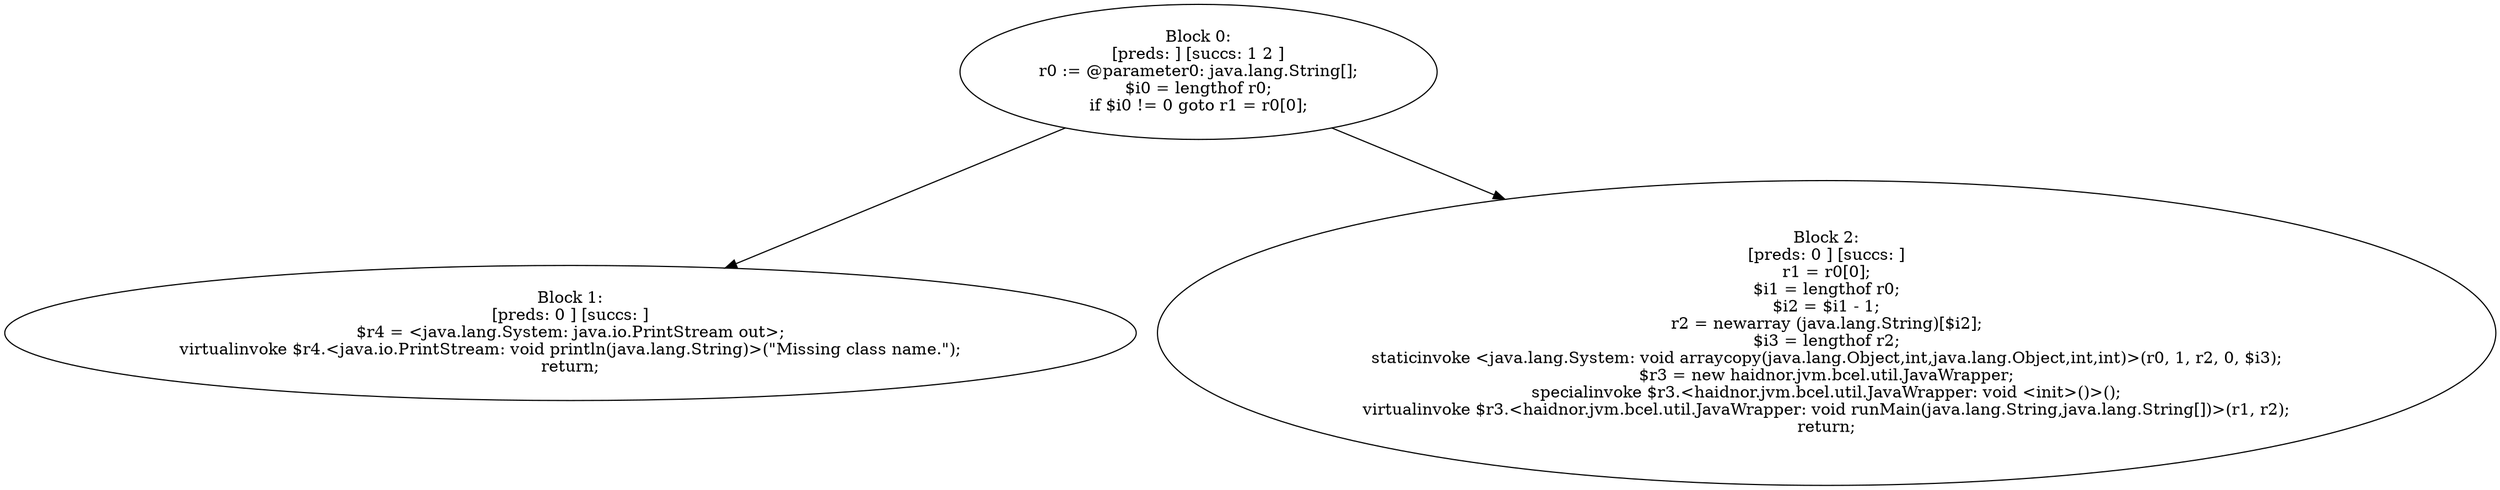 digraph "unitGraph" {
    "Block 0:
[preds: ] [succs: 1 2 ]
r0 := @parameter0: java.lang.String[];
$i0 = lengthof r0;
if $i0 != 0 goto r1 = r0[0];
"
    "Block 1:
[preds: 0 ] [succs: ]
$r4 = <java.lang.System: java.io.PrintStream out>;
virtualinvoke $r4.<java.io.PrintStream: void println(java.lang.String)>(\"Missing class name.\");
return;
"
    "Block 2:
[preds: 0 ] [succs: ]
r1 = r0[0];
$i1 = lengthof r0;
$i2 = $i1 - 1;
r2 = newarray (java.lang.String)[$i2];
$i3 = lengthof r2;
staticinvoke <java.lang.System: void arraycopy(java.lang.Object,int,java.lang.Object,int,int)>(r0, 1, r2, 0, $i3);
$r3 = new haidnor.jvm.bcel.util.JavaWrapper;
specialinvoke $r3.<haidnor.jvm.bcel.util.JavaWrapper: void <init>()>();
virtualinvoke $r3.<haidnor.jvm.bcel.util.JavaWrapper: void runMain(java.lang.String,java.lang.String[])>(r1, r2);
return;
"
    "Block 0:
[preds: ] [succs: 1 2 ]
r0 := @parameter0: java.lang.String[];
$i0 = lengthof r0;
if $i0 != 0 goto r1 = r0[0];
"->"Block 1:
[preds: 0 ] [succs: ]
$r4 = <java.lang.System: java.io.PrintStream out>;
virtualinvoke $r4.<java.io.PrintStream: void println(java.lang.String)>(\"Missing class name.\");
return;
";
    "Block 0:
[preds: ] [succs: 1 2 ]
r0 := @parameter0: java.lang.String[];
$i0 = lengthof r0;
if $i0 != 0 goto r1 = r0[0];
"->"Block 2:
[preds: 0 ] [succs: ]
r1 = r0[0];
$i1 = lengthof r0;
$i2 = $i1 - 1;
r2 = newarray (java.lang.String)[$i2];
$i3 = lengthof r2;
staticinvoke <java.lang.System: void arraycopy(java.lang.Object,int,java.lang.Object,int,int)>(r0, 1, r2, 0, $i3);
$r3 = new haidnor.jvm.bcel.util.JavaWrapper;
specialinvoke $r3.<haidnor.jvm.bcel.util.JavaWrapper: void <init>()>();
virtualinvoke $r3.<haidnor.jvm.bcel.util.JavaWrapper: void runMain(java.lang.String,java.lang.String[])>(r1, r2);
return;
";
}
